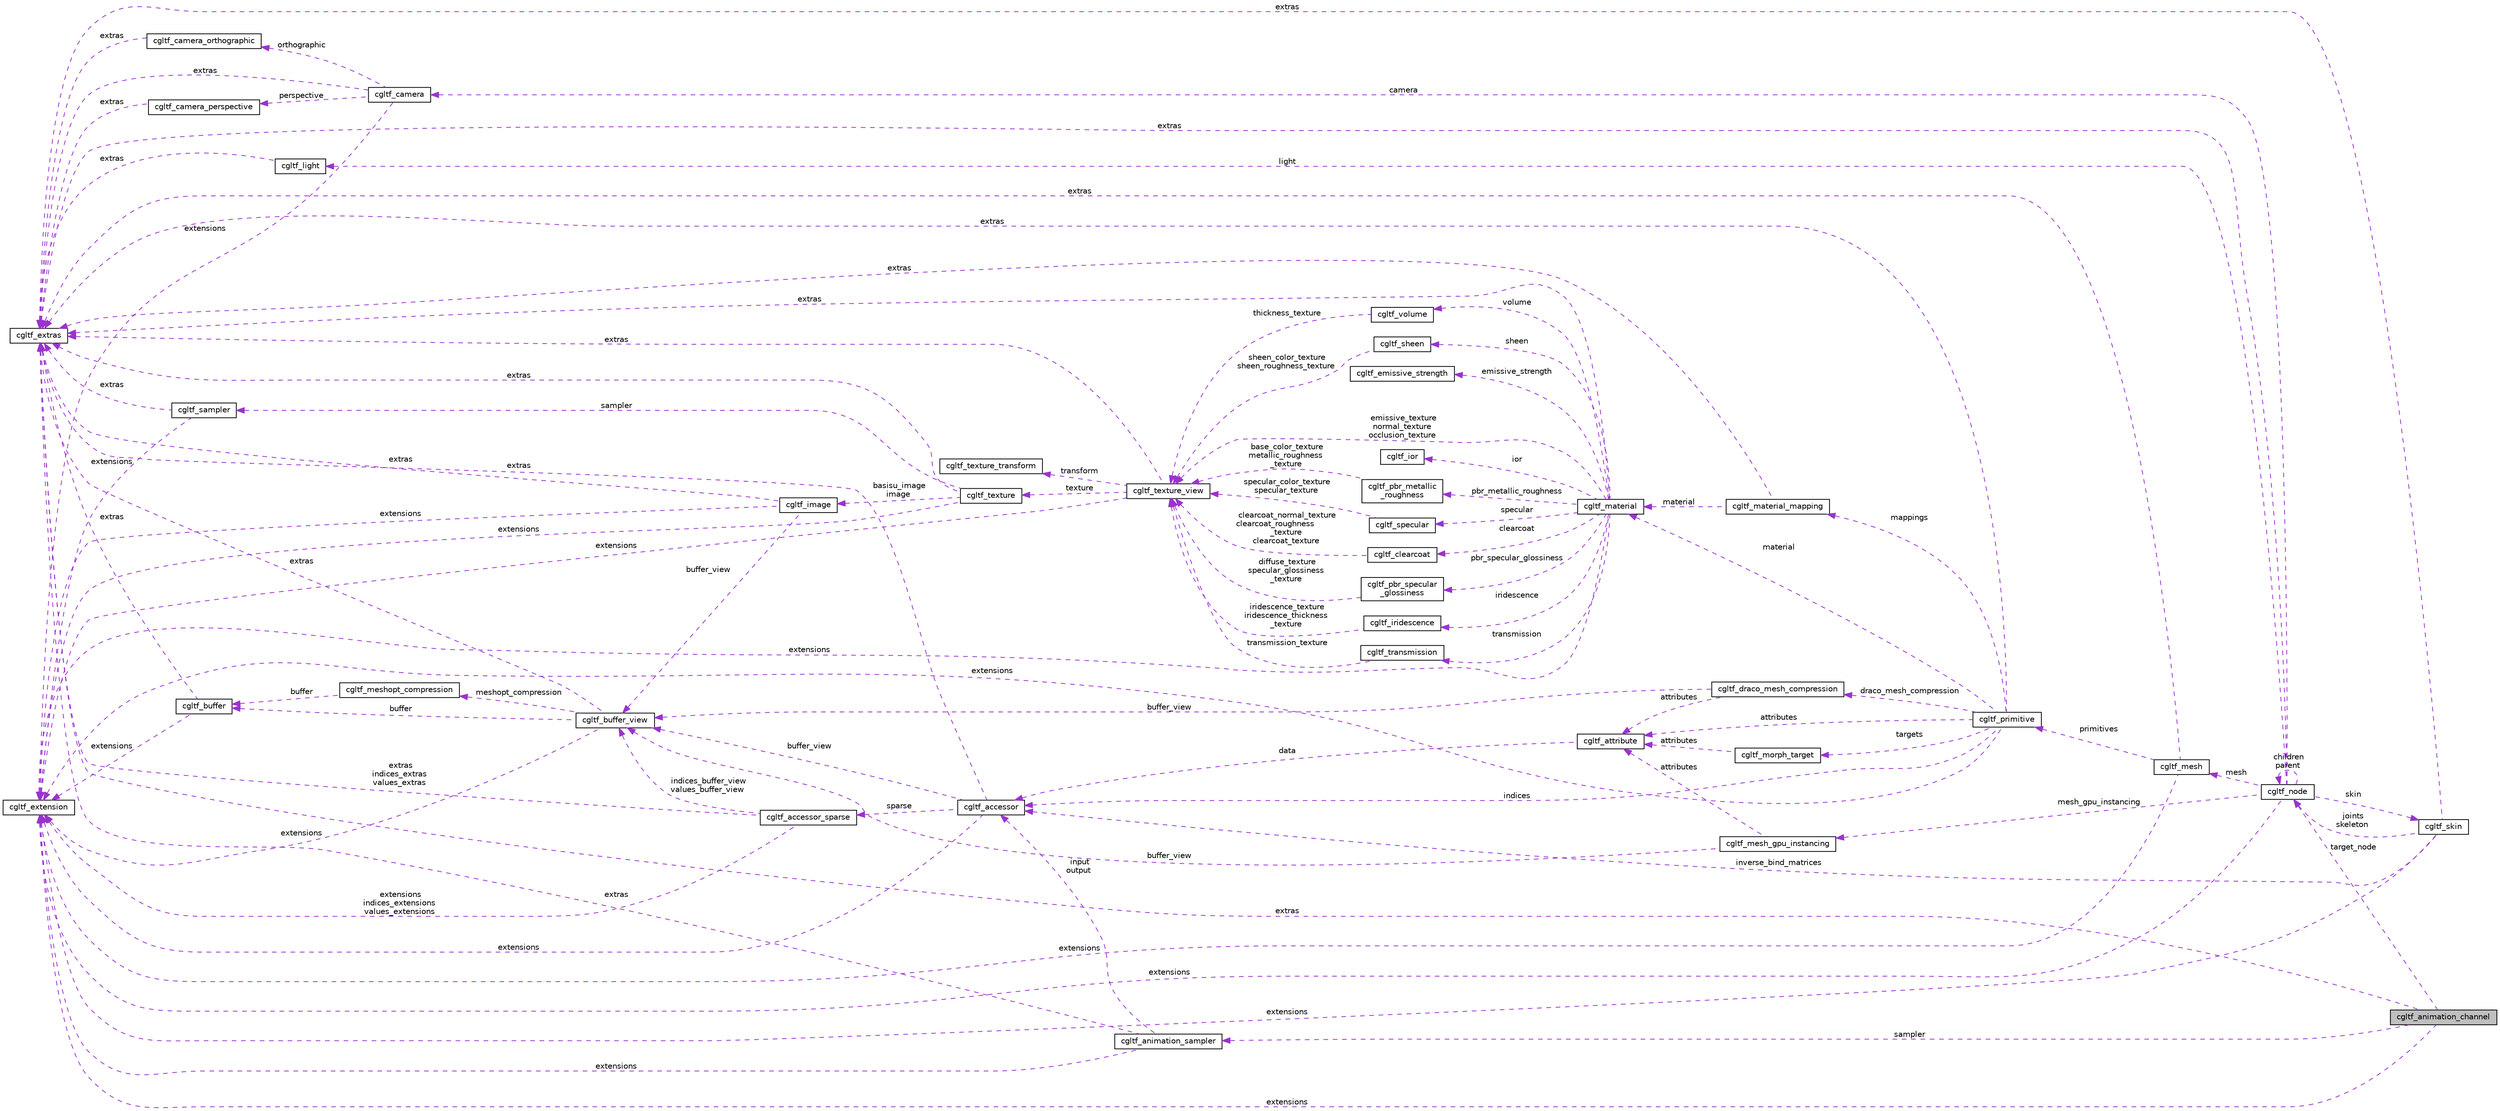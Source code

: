 digraph "cgltf_animation_channel"
{
 // LATEX_PDF_SIZE
  edge [fontname="Helvetica",fontsize="10",labelfontname="Helvetica",labelfontsize="10"];
  node [fontname="Helvetica",fontsize="10",shape=record];
  rankdir="LR";
  Node1 [label="cgltf_animation_channel",height=0.2,width=0.4,color="black", fillcolor="grey75", style="filled", fontcolor="black",tooltip=" "];
  Node2 -> Node1 [dir="back",color="darkorchid3",fontsize="10",style="dashed",label=" extras" ,fontname="Helvetica"];
  Node2 [label="cgltf_extras",height=0.2,width=0.4,color="black", fillcolor="white", style="filled",URL="$structcgltf__extras.html",tooltip=" "];
  Node3 -> Node1 [dir="back",color="darkorchid3",fontsize="10",style="dashed",label=" sampler" ,fontname="Helvetica"];
  Node3 [label="cgltf_animation_sampler",height=0.2,width=0.4,color="black", fillcolor="white", style="filled",URL="$structcgltf__animation__sampler.html",tooltip=" "];
  Node4 -> Node3 [dir="back",color="darkorchid3",fontsize="10",style="dashed",label=" input\noutput" ,fontname="Helvetica"];
  Node4 [label="cgltf_accessor",height=0.2,width=0.4,color="black", fillcolor="white", style="filled",URL="$structcgltf__accessor.html",tooltip=" "];
  Node5 -> Node4 [dir="back",color="darkorchid3",fontsize="10",style="dashed",label=" buffer_view" ,fontname="Helvetica"];
  Node5 [label="cgltf_buffer_view",height=0.2,width=0.4,color="black", fillcolor="white", style="filled",URL="$structcgltf__buffer__view.html",tooltip=" "];
  Node6 -> Node5 [dir="back",color="darkorchid3",fontsize="10",style="dashed",label=" buffer" ,fontname="Helvetica"];
  Node6 [label="cgltf_buffer",height=0.2,width=0.4,color="black", fillcolor="white", style="filled",URL="$structcgltf__buffer.html",tooltip=" "];
  Node2 -> Node6 [dir="back",color="darkorchid3",fontsize="10",style="dashed",label=" extras" ,fontname="Helvetica"];
  Node7 -> Node6 [dir="back",color="darkorchid3",fontsize="10",style="dashed",label=" extensions" ,fontname="Helvetica"];
  Node7 [label="cgltf_extension",height=0.2,width=0.4,color="black", fillcolor="white", style="filled",URL="$structcgltf__extension.html",tooltip=" "];
  Node8 -> Node5 [dir="back",color="darkorchid3",fontsize="10",style="dashed",label=" meshopt_compression" ,fontname="Helvetica"];
  Node8 [label="cgltf_meshopt_compression",height=0.2,width=0.4,color="black", fillcolor="white", style="filled",URL="$structcgltf__meshopt__compression.html",tooltip=" "];
  Node6 -> Node8 [dir="back",color="darkorchid3",fontsize="10",style="dashed",label=" buffer" ,fontname="Helvetica"];
  Node2 -> Node5 [dir="back",color="darkorchid3",fontsize="10",style="dashed",label=" extras" ,fontname="Helvetica"];
  Node7 -> Node5 [dir="back",color="darkorchid3",fontsize="10",style="dashed",label=" extensions" ,fontname="Helvetica"];
  Node2 -> Node4 [dir="back",color="darkorchid3",fontsize="10",style="dashed",label=" extras" ,fontname="Helvetica"];
  Node7 -> Node4 [dir="back",color="darkorchid3",fontsize="10",style="dashed",label=" extensions" ,fontname="Helvetica"];
  Node9 -> Node4 [dir="back",color="darkorchid3",fontsize="10",style="dashed",label=" sparse" ,fontname="Helvetica"];
  Node9 [label="cgltf_accessor_sparse",height=0.2,width=0.4,color="black", fillcolor="white", style="filled",URL="$structcgltf__accessor__sparse.html",tooltip=" "];
  Node5 -> Node9 [dir="back",color="darkorchid3",fontsize="10",style="dashed",label=" indices_buffer_view\nvalues_buffer_view" ,fontname="Helvetica"];
  Node2 -> Node9 [dir="back",color="darkorchid3",fontsize="10",style="dashed",label=" extras\nindices_extras\nvalues_extras" ,fontname="Helvetica"];
  Node7 -> Node9 [dir="back",color="darkorchid3",fontsize="10",style="dashed",label=" extensions\nindices_extensions\nvalues_extensions" ,fontname="Helvetica"];
  Node2 -> Node3 [dir="back",color="darkorchid3",fontsize="10",style="dashed",label=" extras" ,fontname="Helvetica"];
  Node7 -> Node3 [dir="back",color="darkorchid3",fontsize="10",style="dashed",label=" extensions" ,fontname="Helvetica"];
  Node7 -> Node1 [dir="back",color="darkorchid3",fontsize="10",style="dashed",label=" extensions" ,fontname="Helvetica"];
  Node10 -> Node1 [dir="back",color="darkorchid3",fontsize="10",style="dashed",label=" target_node" ,fontname="Helvetica"];
  Node10 [label="cgltf_node",height=0.2,width=0.4,color="black", fillcolor="white", style="filled",URL="$structcgltf__node.html",tooltip=" "];
  Node11 -> Node10 [dir="back",color="darkorchid3",fontsize="10",style="dashed",label=" mesh_gpu_instancing" ,fontname="Helvetica"];
  Node11 [label="cgltf_mesh_gpu_instancing",height=0.2,width=0.4,color="black", fillcolor="white", style="filled",URL="$structcgltf__mesh__gpu__instancing.html",tooltip=" "];
  Node12 -> Node11 [dir="back",color="darkorchid3",fontsize="10",style="dashed",label=" attributes" ,fontname="Helvetica"];
  Node12 [label="cgltf_attribute",height=0.2,width=0.4,color="black", fillcolor="white", style="filled",URL="$structcgltf__attribute.html",tooltip=" "];
  Node4 -> Node12 [dir="back",color="darkorchid3",fontsize="10",style="dashed",label=" data" ,fontname="Helvetica"];
  Node5 -> Node11 [dir="back",color="darkorchid3",fontsize="10",style="dashed",label=" buffer_view" ,fontname="Helvetica"];
  Node2 -> Node10 [dir="back",color="darkorchid3",fontsize="10",style="dashed",label=" extras" ,fontname="Helvetica"];
  Node13 -> Node10 [dir="back",color="darkorchid3",fontsize="10",style="dashed",label=" mesh" ,fontname="Helvetica"];
  Node13 [label="cgltf_mesh",height=0.2,width=0.4,color="black", fillcolor="white", style="filled",URL="$structcgltf__mesh.html",tooltip=" "];
  Node2 -> Node13 [dir="back",color="darkorchid3",fontsize="10",style="dashed",label=" extras" ,fontname="Helvetica"];
  Node7 -> Node13 [dir="back",color="darkorchid3",fontsize="10",style="dashed",label=" extensions" ,fontname="Helvetica"];
  Node14 -> Node13 [dir="back",color="darkorchid3",fontsize="10",style="dashed",label=" primitives" ,fontname="Helvetica"];
  Node14 [label="cgltf_primitive",height=0.2,width=0.4,color="black", fillcolor="white", style="filled",URL="$structcgltf__primitive.html",tooltip=" "];
  Node12 -> Node14 [dir="back",color="darkorchid3",fontsize="10",style="dashed",label=" attributes" ,fontname="Helvetica"];
  Node4 -> Node14 [dir="back",color="darkorchid3",fontsize="10",style="dashed",label=" indices" ,fontname="Helvetica"];
  Node15 -> Node14 [dir="back",color="darkorchid3",fontsize="10",style="dashed",label=" mappings" ,fontname="Helvetica"];
  Node15 [label="cgltf_material_mapping",height=0.2,width=0.4,color="black", fillcolor="white", style="filled",URL="$structcgltf__material__mapping.html",tooltip=" "];
  Node2 -> Node15 [dir="back",color="darkorchid3",fontsize="10",style="dashed",label=" extras" ,fontname="Helvetica"];
  Node16 -> Node15 [dir="back",color="darkorchid3",fontsize="10",style="dashed",label=" material" ,fontname="Helvetica"];
  Node16 [label="cgltf_material",height=0.2,width=0.4,color="black", fillcolor="white", style="filled",URL="$structcgltf__material.html",tooltip=" "];
  Node17 -> Node16 [dir="back",color="darkorchid3",fontsize="10",style="dashed",label=" pbr_metallic_roughness" ,fontname="Helvetica"];
  Node17 [label="cgltf_pbr_metallic\l_roughness",height=0.2,width=0.4,color="black", fillcolor="white", style="filled",URL="$structcgltf__pbr__metallic__roughness.html",tooltip=" "];
  Node18 -> Node17 [dir="back",color="darkorchid3",fontsize="10",style="dashed",label=" base_color_texture\nmetallic_roughness\l_texture" ,fontname="Helvetica"];
  Node18 [label="cgltf_texture_view",height=0.2,width=0.4,color="black", fillcolor="white", style="filled",URL="$structcgltf__texture__view.html",tooltip=" "];
  Node19 -> Node18 [dir="back",color="darkorchid3",fontsize="10",style="dashed",label=" transform" ,fontname="Helvetica"];
  Node19 [label="cgltf_texture_transform",height=0.2,width=0.4,color="black", fillcolor="white", style="filled",URL="$structcgltf__texture__transform.html",tooltip=" "];
  Node2 -> Node18 [dir="back",color="darkorchid3",fontsize="10",style="dashed",label=" extras" ,fontname="Helvetica"];
  Node20 -> Node18 [dir="back",color="darkorchid3",fontsize="10",style="dashed",label=" texture" ,fontname="Helvetica"];
  Node20 [label="cgltf_texture",height=0.2,width=0.4,color="black", fillcolor="white", style="filled",URL="$structcgltf__texture.html",tooltip=" "];
  Node21 -> Node20 [dir="back",color="darkorchid3",fontsize="10",style="dashed",label=" sampler" ,fontname="Helvetica"];
  Node21 [label="cgltf_sampler",height=0.2,width=0.4,color="black", fillcolor="white", style="filled",URL="$structcgltf__sampler.html",tooltip=" "];
  Node2 -> Node21 [dir="back",color="darkorchid3",fontsize="10",style="dashed",label=" extras" ,fontname="Helvetica"];
  Node7 -> Node21 [dir="back",color="darkorchid3",fontsize="10",style="dashed",label=" extensions" ,fontname="Helvetica"];
  Node22 -> Node20 [dir="back",color="darkorchid3",fontsize="10",style="dashed",label=" basisu_image\nimage" ,fontname="Helvetica"];
  Node22 [label="cgltf_image",height=0.2,width=0.4,color="black", fillcolor="white", style="filled",URL="$structcgltf__image.html",tooltip=" "];
  Node5 -> Node22 [dir="back",color="darkorchid3",fontsize="10",style="dashed",label=" buffer_view" ,fontname="Helvetica"];
  Node2 -> Node22 [dir="back",color="darkorchid3",fontsize="10",style="dashed",label=" extras" ,fontname="Helvetica"];
  Node7 -> Node22 [dir="back",color="darkorchid3",fontsize="10",style="dashed",label=" extensions" ,fontname="Helvetica"];
  Node2 -> Node20 [dir="back",color="darkorchid3",fontsize="10",style="dashed",label=" extras" ,fontname="Helvetica"];
  Node7 -> Node20 [dir="back",color="darkorchid3",fontsize="10",style="dashed",label=" extensions" ,fontname="Helvetica"];
  Node7 -> Node18 [dir="back",color="darkorchid3",fontsize="10",style="dashed",label=" extensions" ,fontname="Helvetica"];
  Node23 -> Node16 [dir="back",color="darkorchid3",fontsize="10",style="dashed",label=" specular" ,fontname="Helvetica"];
  Node23 [label="cgltf_specular",height=0.2,width=0.4,color="black", fillcolor="white", style="filled",URL="$structcgltf__specular.html",tooltip=" "];
  Node18 -> Node23 [dir="back",color="darkorchid3",fontsize="10",style="dashed",label=" specular_color_texture\nspecular_texture" ,fontname="Helvetica"];
  Node24 -> Node16 [dir="back",color="darkorchid3",fontsize="10",style="dashed",label=" ior" ,fontname="Helvetica"];
  Node24 [label="cgltf_ior",height=0.2,width=0.4,color="black", fillcolor="white", style="filled",URL="$structcgltf__ior.html",tooltip=" "];
  Node25 -> Node16 [dir="back",color="darkorchid3",fontsize="10",style="dashed",label=" clearcoat" ,fontname="Helvetica"];
  Node25 [label="cgltf_clearcoat",height=0.2,width=0.4,color="black", fillcolor="white", style="filled",URL="$structcgltf__clearcoat.html",tooltip=" "];
  Node18 -> Node25 [dir="back",color="darkorchid3",fontsize="10",style="dashed",label=" clearcoat_normal_texture\nclearcoat_roughness\l_texture\nclearcoat_texture" ,fontname="Helvetica"];
  Node26 -> Node16 [dir="back",color="darkorchid3",fontsize="10",style="dashed",label=" pbr_specular_glossiness" ,fontname="Helvetica"];
  Node26 [label="cgltf_pbr_specular\l_glossiness",height=0.2,width=0.4,color="black", fillcolor="white", style="filled",URL="$structcgltf__pbr__specular__glossiness.html",tooltip=" "];
  Node18 -> Node26 [dir="back",color="darkorchid3",fontsize="10",style="dashed",label=" diffuse_texture\nspecular_glossiness\l_texture" ,fontname="Helvetica"];
  Node27 -> Node16 [dir="back",color="darkorchid3",fontsize="10",style="dashed",label=" emissive_strength" ,fontname="Helvetica"];
  Node27 [label="cgltf_emissive_strength",height=0.2,width=0.4,color="black", fillcolor="white", style="filled",URL="$structcgltf__emissive__strength.html",tooltip=" "];
  Node2 -> Node16 [dir="back",color="darkorchid3",fontsize="10",style="dashed",label=" extras" ,fontname="Helvetica"];
  Node7 -> Node16 [dir="back",color="darkorchid3",fontsize="10",style="dashed",label=" extensions" ,fontname="Helvetica"];
  Node18 -> Node16 [dir="back",color="darkorchid3",fontsize="10",style="dashed",label=" emissive_texture\nnormal_texture\nocclusion_texture" ,fontname="Helvetica"];
  Node28 -> Node16 [dir="back",color="darkorchid3",fontsize="10",style="dashed",label=" iridescence" ,fontname="Helvetica"];
  Node28 [label="cgltf_iridescence",height=0.2,width=0.4,color="black", fillcolor="white", style="filled",URL="$structcgltf__iridescence.html",tooltip=" "];
  Node18 -> Node28 [dir="back",color="darkorchid3",fontsize="10",style="dashed",label=" iridescence_texture\niridescence_thickness\l_texture" ,fontname="Helvetica"];
  Node29 -> Node16 [dir="back",color="darkorchid3",fontsize="10",style="dashed",label=" transmission" ,fontname="Helvetica"];
  Node29 [label="cgltf_transmission",height=0.2,width=0.4,color="black", fillcolor="white", style="filled",URL="$structcgltf__transmission.html",tooltip=" "];
  Node18 -> Node29 [dir="back",color="darkorchid3",fontsize="10",style="dashed",label=" transmission_texture" ,fontname="Helvetica"];
  Node30 -> Node16 [dir="back",color="darkorchid3",fontsize="10",style="dashed",label=" volume" ,fontname="Helvetica"];
  Node30 [label="cgltf_volume",height=0.2,width=0.4,color="black", fillcolor="white", style="filled",URL="$structcgltf__volume.html",tooltip=" "];
  Node18 -> Node30 [dir="back",color="darkorchid3",fontsize="10",style="dashed",label=" thickness_texture" ,fontname="Helvetica"];
  Node31 -> Node16 [dir="back",color="darkorchid3",fontsize="10",style="dashed",label=" sheen" ,fontname="Helvetica"];
  Node31 [label="cgltf_sheen",height=0.2,width=0.4,color="black", fillcolor="white", style="filled",URL="$structcgltf__sheen.html",tooltip=" "];
  Node18 -> Node31 [dir="back",color="darkorchid3",fontsize="10",style="dashed",label=" sheen_color_texture\nsheen_roughness_texture" ,fontname="Helvetica"];
  Node32 -> Node14 [dir="back",color="darkorchid3",fontsize="10",style="dashed",label=" targets" ,fontname="Helvetica"];
  Node32 [label="cgltf_morph_target",height=0.2,width=0.4,color="black", fillcolor="white", style="filled",URL="$structcgltf__morph__target.html",tooltip=" "];
  Node12 -> Node32 [dir="back",color="darkorchid3",fontsize="10",style="dashed",label=" attributes" ,fontname="Helvetica"];
  Node2 -> Node14 [dir="back",color="darkorchid3",fontsize="10",style="dashed",label=" extras" ,fontname="Helvetica"];
  Node16 -> Node14 [dir="back",color="darkorchid3",fontsize="10",style="dashed",label=" material" ,fontname="Helvetica"];
  Node7 -> Node14 [dir="back",color="darkorchid3",fontsize="10",style="dashed",label=" extensions" ,fontname="Helvetica"];
  Node33 -> Node14 [dir="back",color="darkorchid3",fontsize="10",style="dashed",label=" draco_mesh_compression" ,fontname="Helvetica"];
  Node33 [label="cgltf_draco_mesh_compression",height=0.2,width=0.4,color="black", fillcolor="white", style="filled",URL="$structcgltf__draco__mesh__compression.html",tooltip=" "];
  Node12 -> Node33 [dir="back",color="darkorchid3",fontsize="10",style="dashed",label=" attributes" ,fontname="Helvetica"];
  Node5 -> Node33 [dir="back",color="darkorchid3",fontsize="10",style="dashed",label=" buffer_view" ,fontname="Helvetica"];
  Node7 -> Node10 [dir="back",color="darkorchid3",fontsize="10",style="dashed",label=" extensions" ,fontname="Helvetica"];
  Node10 -> Node10 [dir="back",color="darkorchid3",fontsize="10",style="dashed",label=" children\nparent" ,fontname="Helvetica"];
  Node34 -> Node10 [dir="back",color="darkorchid3",fontsize="10",style="dashed",label=" light" ,fontname="Helvetica"];
  Node34 [label="cgltf_light",height=0.2,width=0.4,color="black", fillcolor="white", style="filled",URL="$structcgltf__light.html",tooltip=" "];
  Node2 -> Node34 [dir="back",color="darkorchid3",fontsize="10",style="dashed",label=" extras" ,fontname="Helvetica"];
  Node35 -> Node10 [dir="back",color="darkorchid3",fontsize="10",style="dashed",label=" skin" ,fontname="Helvetica"];
  Node35 [label="cgltf_skin",height=0.2,width=0.4,color="black", fillcolor="white", style="filled",URL="$structcgltf__skin.html",tooltip=" "];
  Node4 -> Node35 [dir="back",color="darkorchid3",fontsize="10",style="dashed",label=" inverse_bind_matrices" ,fontname="Helvetica"];
  Node2 -> Node35 [dir="back",color="darkorchid3",fontsize="10",style="dashed",label=" extras" ,fontname="Helvetica"];
  Node7 -> Node35 [dir="back",color="darkorchid3",fontsize="10",style="dashed",label=" extensions" ,fontname="Helvetica"];
  Node10 -> Node35 [dir="back",color="darkorchid3",fontsize="10",style="dashed",label=" joints\nskeleton" ,fontname="Helvetica"];
  Node36 -> Node10 [dir="back",color="darkorchid3",fontsize="10",style="dashed",label=" camera" ,fontname="Helvetica"];
  Node36 [label="cgltf_camera",height=0.2,width=0.4,color="black", fillcolor="white", style="filled",URL="$structcgltf__camera.html",tooltip=" "];
  Node37 -> Node36 [dir="back",color="darkorchid3",fontsize="10",style="dashed",label=" perspective" ,fontname="Helvetica"];
  Node37 [label="cgltf_camera_perspective",height=0.2,width=0.4,color="black", fillcolor="white", style="filled",URL="$structcgltf__camera__perspective.html",tooltip=" "];
  Node2 -> Node37 [dir="back",color="darkorchid3",fontsize="10",style="dashed",label=" extras" ,fontname="Helvetica"];
  Node38 -> Node36 [dir="back",color="darkorchid3",fontsize="10",style="dashed",label=" orthographic" ,fontname="Helvetica"];
  Node38 [label="cgltf_camera_orthographic",height=0.2,width=0.4,color="black", fillcolor="white", style="filled",URL="$structcgltf__camera__orthographic.html",tooltip=" "];
  Node2 -> Node38 [dir="back",color="darkorchid3",fontsize="10",style="dashed",label=" extras" ,fontname="Helvetica"];
  Node2 -> Node36 [dir="back",color="darkorchid3",fontsize="10",style="dashed",label=" extras" ,fontname="Helvetica"];
  Node7 -> Node36 [dir="back",color="darkorchid3",fontsize="10",style="dashed",label=" extensions" ,fontname="Helvetica"];
}
